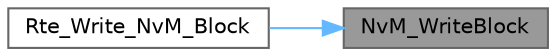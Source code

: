 digraph "NvM_WriteBlock"
{
 // LATEX_PDF_SIZE
  bgcolor="transparent";
  edge [fontname=Helvetica,fontsize=10,labelfontname=Helvetica,labelfontsize=10];
  node [fontname=Helvetica,fontsize=10,shape=box,height=0.2,width=0.4];
  rankdir="RL";
  Node1 [id="Node000001",label="NvM_WriteBlock",height=0.2,width=0.4,color="gray40", fillcolor="grey60", style="filled", fontcolor="black",tooltip="NvM Write block function."];
  Node1 -> Node2 [id="edge1_Node000001_Node000002",dir="back",color="steelblue1",style="solid",tooltip=" "];
  Node2 [id="Node000002",label="Rte_Write_NvM_Block",height=0.2,width=0.4,color="grey40", fillcolor="white", style="filled",URL="$_rte_8c.html#a28dffcb2f23de13e039821cbd9f6f708",tooltip=" "];
}
